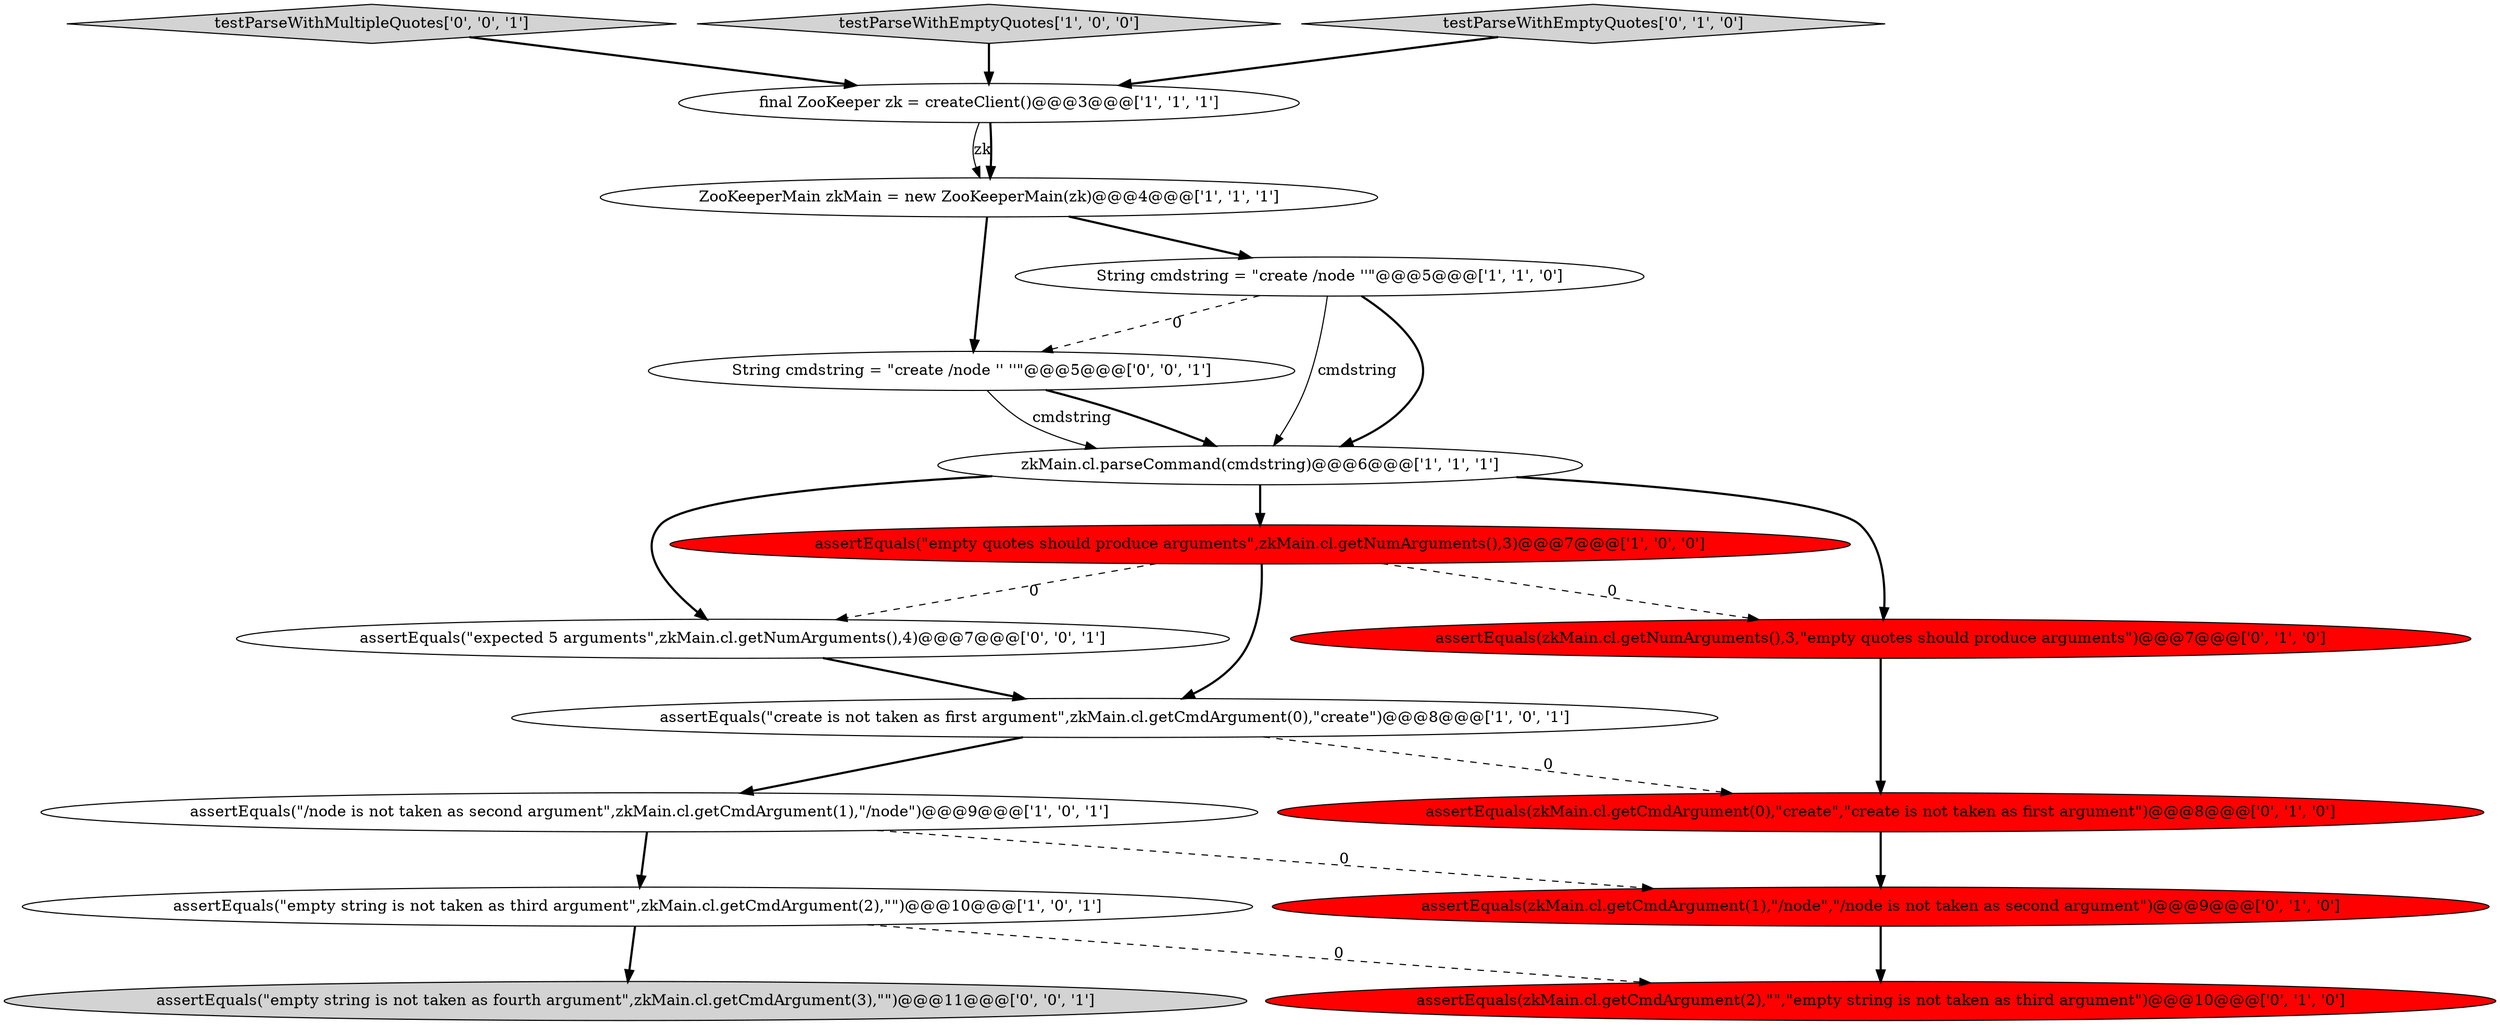 digraph {
15 [style = filled, label = "testParseWithMultipleQuotes['0', '0', '1']", fillcolor = lightgray, shape = diamond image = "AAA0AAABBB3BBB"];
14 [style = filled, label = "assertEquals(\"expected 5 arguments\",zkMain.cl.getNumArguments(),4)@@@7@@@['0', '0', '1']", fillcolor = white, shape = ellipse image = "AAA0AAABBB3BBB"];
3 [style = filled, label = "testParseWithEmptyQuotes['1', '0', '0']", fillcolor = lightgray, shape = diamond image = "AAA0AAABBB1BBB"];
13 [style = filled, label = "assertEquals(zkMain.cl.getCmdArgument(2),\"\",\"empty string is not taken as third argument\")@@@10@@@['0', '1', '0']", fillcolor = red, shape = ellipse image = "AAA1AAABBB2BBB"];
9 [style = filled, label = "assertEquals(zkMain.cl.getCmdArgument(1),\"/node\",\"/node is not taken as second argument\")@@@9@@@['0', '1', '0']", fillcolor = red, shape = ellipse image = "AAA1AAABBB2BBB"];
16 [style = filled, label = "assertEquals(\"empty string is not taken as fourth argument\",zkMain.cl.getCmdArgument(3),\"\")@@@11@@@['0', '0', '1']", fillcolor = lightgray, shape = ellipse image = "AAA0AAABBB3BBB"];
17 [style = filled, label = "String cmdstring = \"create /node '' ''\"@@@5@@@['0', '0', '1']", fillcolor = white, shape = ellipse image = "AAA0AAABBB3BBB"];
2 [style = filled, label = "assertEquals(\"empty string is not taken as third argument\",zkMain.cl.getCmdArgument(2),\"\")@@@10@@@['1', '0', '1']", fillcolor = white, shape = ellipse image = "AAA0AAABBB1BBB"];
11 [style = filled, label = "testParseWithEmptyQuotes['0', '1', '0']", fillcolor = lightgray, shape = diamond image = "AAA0AAABBB2BBB"];
0 [style = filled, label = "assertEquals(\"/node is not taken as second argument\",zkMain.cl.getCmdArgument(1),\"/node\")@@@9@@@['1', '0', '1']", fillcolor = white, shape = ellipse image = "AAA0AAABBB1BBB"];
7 [style = filled, label = "ZooKeeperMain zkMain = new ZooKeeperMain(zk)@@@4@@@['1', '1', '1']", fillcolor = white, shape = ellipse image = "AAA0AAABBB1BBB"];
6 [style = filled, label = "final ZooKeeper zk = createClient()@@@3@@@['1', '1', '1']", fillcolor = white, shape = ellipse image = "AAA0AAABBB1BBB"];
12 [style = filled, label = "assertEquals(zkMain.cl.getNumArguments(),3,\"empty quotes should produce arguments\")@@@7@@@['0', '1', '0']", fillcolor = red, shape = ellipse image = "AAA1AAABBB2BBB"];
8 [style = filled, label = "assertEquals(\"create is not taken as first argument\",zkMain.cl.getCmdArgument(0),\"create\")@@@8@@@['1', '0', '1']", fillcolor = white, shape = ellipse image = "AAA0AAABBB1BBB"];
10 [style = filled, label = "assertEquals(zkMain.cl.getCmdArgument(0),\"create\",\"create is not taken as first argument\")@@@8@@@['0', '1', '0']", fillcolor = red, shape = ellipse image = "AAA1AAABBB2BBB"];
5 [style = filled, label = "String cmdstring = \"create /node ''\"@@@5@@@['1', '1', '0']", fillcolor = white, shape = ellipse image = "AAA0AAABBB1BBB"];
1 [style = filled, label = "zkMain.cl.parseCommand(cmdstring)@@@6@@@['1', '1', '1']", fillcolor = white, shape = ellipse image = "AAA0AAABBB1BBB"];
4 [style = filled, label = "assertEquals(\"empty quotes should produce arguments\",zkMain.cl.getNumArguments(),3)@@@7@@@['1', '0', '0']", fillcolor = red, shape = ellipse image = "AAA1AAABBB1BBB"];
1->4 [style = bold, label=""];
7->17 [style = bold, label=""];
8->10 [style = dashed, label="0"];
17->1 [style = bold, label=""];
11->6 [style = bold, label=""];
0->2 [style = bold, label=""];
3->6 [style = bold, label=""];
15->6 [style = bold, label=""];
17->1 [style = solid, label="cmdstring"];
4->12 [style = dashed, label="0"];
8->0 [style = bold, label=""];
5->1 [style = bold, label=""];
7->5 [style = bold, label=""];
12->10 [style = bold, label=""];
5->17 [style = dashed, label="0"];
6->7 [style = solid, label="zk"];
2->13 [style = dashed, label="0"];
5->1 [style = solid, label="cmdstring"];
1->12 [style = bold, label=""];
4->8 [style = bold, label=""];
1->14 [style = bold, label=""];
10->9 [style = bold, label=""];
14->8 [style = bold, label=""];
4->14 [style = dashed, label="0"];
0->9 [style = dashed, label="0"];
6->7 [style = bold, label=""];
9->13 [style = bold, label=""];
2->16 [style = bold, label=""];
}
